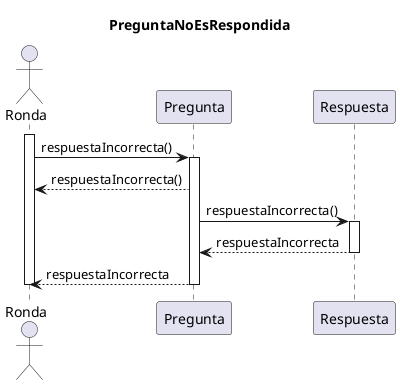 @startuml
skinparam classAttributeIconSize 0

title PreguntaNoEsRespondida

actor Ronda
participant "Pregunta" as pregunta
participant "Respuesta" as respuesta

activate Ronda
    Ronda -> pregunta: respuestaIncorrecta()
    activate pregunta
        pregunta --> Ronda: respuestaIncorrecta()
        pregunta -> respuesta: respuestaIncorrecta()
        activate respuesta
            respuesta --> pregunta: respuestaIncorrecta
        deactivate respuesta
        pregunta --> Ronda: respuestaIncorrecta
    deactivate pregunta
deactivate Ronda

@enduml